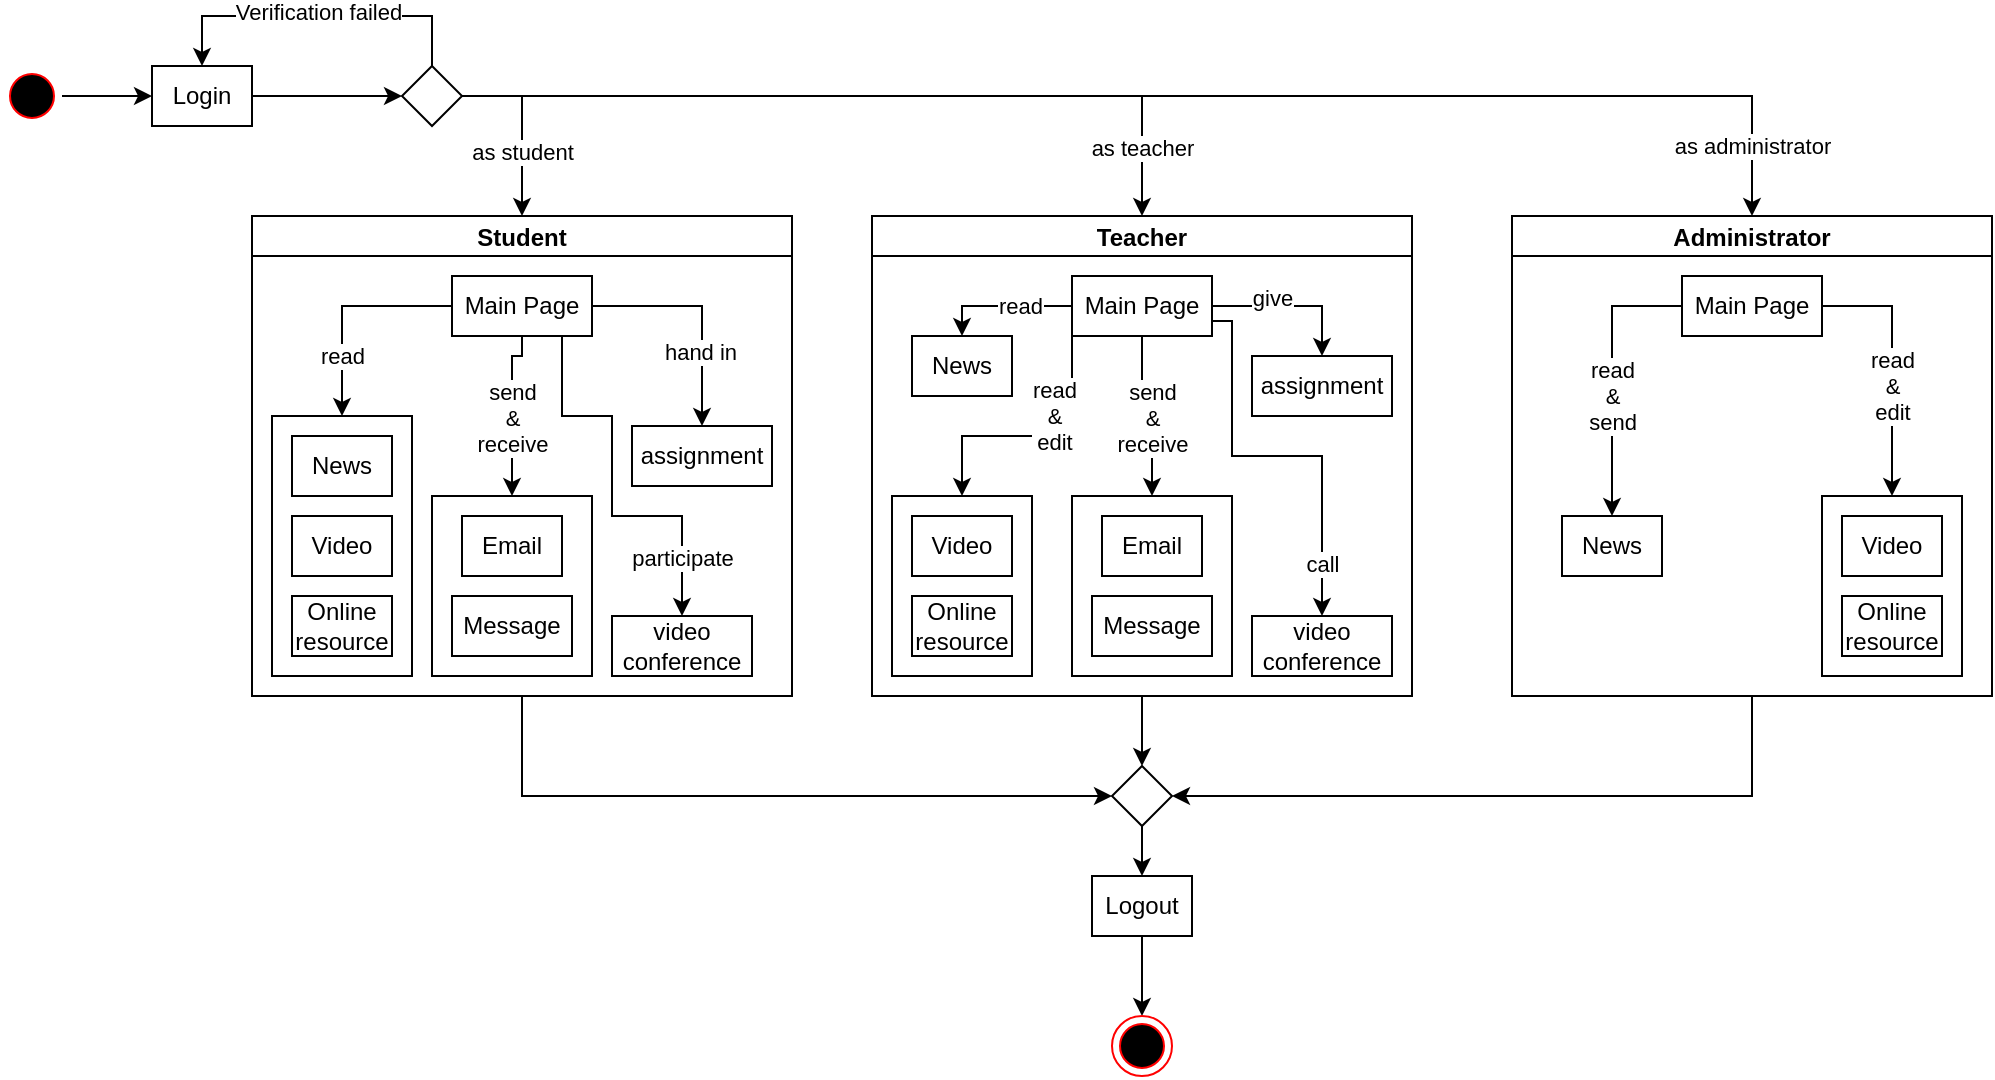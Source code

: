<mxfile version="20.5.1" type="github">
  <diagram name="Page-1" id="58cdce13-f638-feb5-8d6f-7d28b1aa9fa0">
    <mxGraphModel dx="1469" dy="707" grid="1" gridSize="10" guides="1" tooltips="1" connect="1" arrows="1" fold="1" page="1" pageScale="1" pageWidth="1100" pageHeight="850" background="none" math="0" shadow="0">
      <root>
        <mxCell id="0" />
        <mxCell id="1" parent="0" />
        <mxCell id="KCOzz6u0m4-Kenj9s5ZC-12" style="edgeStyle=orthogonalEdgeStyle;rounded=0;orthogonalLoop=1;jettySize=auto;html=1;entryX=0;entryY=0.5;entryDx=0;entryDy=0;exitX=1;exitY=0.5;exitDx=0;exitDy=0;" parent="1" source="KCOzz6u0m4-Kenj9s5ZC-3" target="KCOzz6u0m4-Kenj9s5ZC-9" edge="1">
          <mxGeometry relative="1" as="geometry" />
        </mxCell>
        <mxCell id="KCOzz6u0m4-Kenj9s5ZC-3" value="Login" style="whiteSpace=wrap;html=1;fillColor=#FFFFFF;" parent="1" vertex="1">
          <mxGeometry x="80" y="45" width="50" height="30" as="geometry" />
        </mxCell>
        <mxCell id="KCOzz6u0m4-Kenj9s5ZC-18" style="edgeStyle=orthogonalEdgeStyle;rounded=0;orthogonalLoop=1;jettySize=auto;html=1;entryX=0.5;entryY=0;entryDx=0;entryDy=0;exitX=0.5;exitY=0;exitDx=0;exitDy=0;" parent="1" source="KCOzz6u0m4-Kenj9s5ZC-9" target="KCOzz6u0m4-Kenj9s5ZC-3" edge="1">
          <mxGeometry relative="1" as="geometry">
            <mxPoint x="105" y="40" as="targetPoint" />
            <Array as="points">
              <mxPoint x="105" y="20" />
            </Array>
          </mxGeometry>
        </mxCell>
        <mxCell id="KCOzz6u0m4-Kenj9s5ZC-23" value="Verification failed" style="edgeLabel;html=1;align=center;verticalAlign=middle;resizable=0;points=[];" parent="KCOzz6u0m4-Kenj9s5ZC-18" vertex="1" connectable="0">
          <mxGeometry x="-0.149" y="-2" relative="1" as="geometry">
            <mxPoint x="-12" as="offset" />
          </mxGeometry>
        </mxCell>
        <mxCell id="KCOzz6u0m4-Kenj9s5ZC-20" style="edgeStyle=orthogonalEdgeStyle;rounded=0;orthogonalLoop=1;jettySize=auto;html=1;exitX=1;exitY=0.5;exitDx=0;exitDy=0;entryX=0.5;entryY=0;entryDx=0;entryDy=0;" parent="1" source="KCOzz6u0m4-Kenj9s5ZC-9" target="cIWhWWeFNLBLnTHx8Qie-116" edge="1">
          <mxGeometry relative="1" as="geometry">
            <mxPoint x="980.029" y="120" as="targetPoint" />
          </mxGeometry>
        </mxCell>
        <mxCell id="KCOzz6u0m4-Kenj9s5ZC-32" value="as administrator" style="edgeLabel;html=1;align=center;verticalAlign=middle;resizable=0;points=[];" parent="KCOzz6u0m4-Kenj9s5ZC-20" vertex="1" connectable="0">
          <mxGeometry x="0.921" y="1" relative="1" as="geometry">
            <mxPoint x="-1" y="-7" as="offset" />
          </mxGeometry>
        </mxCell>
        <mxCell id="KCOzz6u0m4-Kenj9s5ZC-29" style="edgeStyle=orthogonalEdgeStyle;rounded=0;orthogonalLoop=1;jettySize=auto;html=1;exitX=1;exitY=0.5;exitDx=0;exitDy=0;entryX=0.5;entryY=0;entryDx=0;entryDy=0;" parent="1" source="KCOzz6u0m4-Kenj9s5ZC-9" target="cIWhWWeFNLBLnTHx8Qie-92" edge="1">
          <mxGeometry relative="1" as="geometry">
            <mxPoint x="585" y="120" as="targetPoint" />
          </mxGeometry>
        </mxCell>
        <mxCell id="KCOzz6u0m4-Kenj9s5ZC-31" value="as teacher" style="edgeLabel;html=1;align=center;verticalAlign=middle;resizable=0;points=[];" parent="KCOzz6u0m4-Kenj9s5ZC-29" vertex="1" connectable="0">
          <mxGeometry x="0.874" y="1" relative="1" as="geometry">
            <mxPoint x="-1" y="-9" as="offset" />
          </mxGeometry>
        </mxCell>
        <mxCell id="KCOzz6u0m4-Kenj9s5ZC-9" value="" style="rhombus;whiteSpace=wrap;html=1;fillColor=#FFFFFF;" parent="1" vertex="1">
          <mxGeometry x="205" y="45" width="30" height="30" as="geometry" />
        </mxCell>
        <mxCell id="KCOzz6u0m4-Kenj9s5ZC-13" style="edgeStyle=orthogonalEdgeStyle;rounded=0;orthogonalLoop=1;jettySize=auto;html=1;entryX=0;entryY=0.5;entryDx=0;entryDy=0;exitX=1;exitY=0.5;exitDx=0;exitDy=0;" parent="1" source="KCOzz6u0m4-Kenj9s5ZC-10" target="KCOzz6u0m4-Kenj9s5ZC-3" edge="1">
          <mxGeometry relative="1" as="geometry">
            <mxPoint x="30" y="60" as="sourcePoint" />
          </mxGeometry>
        </mxCell>
        <mxCell id="KCOzz6u0m4-Kenj9s5ZC-10" value="" style="ellipse;html=1;shape=startState;fillColor=#000000;strokeColor=#ff0000;" parent="1" vertex="1">
          <mxGeometry x="5" y="45" width="30" height="30" as="geometry" />
        </mxCell>
        <mxCell id="KCOzz6u0m4-Kenj9s5ZC-26" value="" style="endArrow=classic;html=1;rounded=0;entryX=0.5;entryY=0;entryDx=0;entryDy=0;exitX=1;exitY=0.5;exitDx=0;exitDy=0;" parent="1" source="KCOzz6u0m4-Kenj9s5ZC-9" target="cIWhWWeFNLBLnTHx8Qie-58" edge="1">
          <mxGeometry width="50" height="50" relative="1" as="geometry">
            <mxPoint x="260" y="60" as="sourcePoint" />
            <mxPoint x="320" y="120" as="targetPoint" />
            <Array as="points">
              <mxPoint x="265" y="60" />
            </Array>
          </mxGeometry>
        </mxCell>
        <mxCell id="KCOzz6u0m4-Kenj9s5ZC-30" value="as student" style="edgeLabel;html=1;align=center;verticalAlign=middle;resizable=0;points=[];" parent="KCOzz6u0m4-Kenj9s5ZC-26" vertex="1" connectable="0">
          <mxGeometry x="0.067" y="-2" relative="1" as="geometry">
            <mxPoint x="2" y="10" as="offset" />
          </mxGeometry>
        </mxCell>
        <mxCell id="cIWhWWeFNLBLnTHx8Qie-141" style="edgeStyle=orthogonalEdgeStyle;rounded=0;orthogonalLoop=1;jettySize=auto;html=1;entryX=0;entryY=0.5;entryDx=0;entryDy=0;fontSize=11;exitX=0.5;exitY=1;exitDx=0;exitDy=0;" edge="1" parent="1" source="cIWhWWeFNLBLnTHx8Qie-58" target="cIWhWWeFNLBLnTHx8Qie-140">
          <mxGeometry relative="1" as="geometry" />
        </mxCell>
        <mxCell id="cIWhWWeFNLBLnTHx8Qie-58" value="Student" style="swimlane;fillColor=#FFFFFF;startSize=20;" vertex="1" parent="1">
          <mxGeometry x="130" y="120" width="270" height="240" as="geometry">
            <mxRectangle x="160" y="120" width="90" height="30" as="alternateBounds" />
          </mxGeometry>
        </mxCell>
        <mxCell id="cIWhWWeFNLBLnTHx8Qie-61" style="edgeStyle=orthogonalEdgeStyle;rounded=0;orthogonalLoop=1;jettySize=auto;html=1;exitX=1;exitY=0.5;exitDx=0;exitDy=0;fontSize=11;entryX=0.5;entryY=0;entryDx=0;entryDy=0;" edge="1" parent="cIWhWWeFNLBLnTHx8Qie-58" source="cIWhWWeFNLBLnTHx8Qie-63" target="cIWhWWeFNLBLnTHx8Qie-78">
          <mxGeometry relative="1" as="geometry">
            <mxPoint x="235" y="80" as="targetPoint" />
          </mxGeometry>
        </mxCell>
        <mxCell id="cIWhWWeFNLBLnTHx8Qie-87" value="hand in" style="edgeLabel;html=1;align=center;verticalAlign=middle;resizable=0;points=[];fontSize=11;" vertex="1" connectable="0" parent="cIWhWWeFNLBLnTHx8Qie-61">
          <mxGeometry x="0.344" y="-1" relative="1" as="geometry">
            <mxPoint as="offset" />
          </mxGeometry>
        </mxCell>
        <mxCell id="cIWhWWeFNLBLnTHx8Qie-62" style="edgeStyle=orthogonalEdgeStyle;rounded=0;orthogonalLoop=1;jettySize=auto;html=1;exitX=0.5;exitY=1;exitDx=0;exitDy=0;fontSize=11;entryX=0.5;entryY=0;entryDx=0;entryDy=0;" edge="1" parent="cIWhWWeFNLBLnTHx8Qie-58" source="cIWhWWeFNLBLnTHx8Qie-63" target="cIWhWWeFNLBLnTHx8Qie-75">
          <mxGeometry relative="1" as="geometry">
            <Array as="points">
              <mxPoint x="155" y="100" />
              <mxPoint x="180" y="100" />
              <mxPoint x="180" y="150" />
              <mxPoint x="215" y="150" />
            </Array>
            <mxPoint x="190" y="195" as="targetPoint" />
          </mxGeometry>
        </mxCell>
        <mxCell id="cIWhWWeFNLBLnTHx8Qie-88" value="participate" style="edgeLabel;html=1;align=center;verticalAlign=middle;resizable=0;points=[];fontSize=11;" vertex="1" connectable="0" parent="cIWhWWeFNLBLnTHx8Qie-62">
          <mxGeometry x="0.677" y="1" relative="1" as="geometry">
            <mxPoint x="-1" y="6" as="offset" />
          </mxGeometry>
        </mxCell>
        <mxCell id="cIWhWWeFNLBLnTHx8Qie-90" style="edgeStyle=orthogonalEdgeStyle;rounded=0;orthogonalLoop=1;jettySize=auto;html=1;fontSize=11;" edge="1" parent="cIWhWWeFNLBLnTHx8Qie-58" source="cIWhWWeFNLBLnTHx8Qie-63" target="cIWhWWeFNLBLnTHx8Qie-83">
          <mxGeometry relative="1" as="geometry">
            <Array as="points">
              <mxPoint x="135" y="70" />
              <mxPoint x="130" y="70" />
            </Array>
          </mxGeometry>
        </mxCell>
        <mxCell id="cIWhWWeFNLBLnTHx8Qie-91" value="send&lt;br&gt;&amp;amp;&lt;br&gt;receive" style="edgeLabel;html=1;align=center;verticalAlign=middle;resizable=0;points=[];fontSize=11;" vertex="1" connectable="0" parent="cIWhWWeFNLBLnTHx8Qie-90">
          <mxGeometry x="-0.094" y="1" relative="1" as="geometry">
            <mxPoint x="-1" y="7" as="offset" />
          </mxGeometry>
        </mxCell>
        <mxCell id="cIWhWWeFNLBLnTHx8Qie-63" value="Main Page" style="whiteSpace=wrap;html=1;fillColor=#FFFFFF;" vertex="1" parent="cIWhWWeFNLBLnTHx8Qie-58">
          <mxGeometry x="100" y="30" width="70" height="30" as="geometry" />
        </mxCell>
        <mxCell id="cIWhWWeFNLBLnTHx8Qie-81" value="" style="group" vertex="1" connectable="0" parent="cIWhWWeFNLBLnTHx8Qie-58">
          <mxGeometry x="10" y="100" width="70" height="130" as="geometry" />
        </mxCell>
        <mxCell id="cIWhWWeFNLBLnTHx8Qie-80" value="" style="rounded=0;whiteSpace=wrap;html=1;fontSize=11;" vertex="1" parent="cIWhWWeFNLBLnTHx8Qie-81">
          <mxGeometry width="70" height="130" as="geometry" />
        </mxCell>
        <mxCell id="cIWhWWeFNLBLnTHx8Qie-70" value="News" style="whiteSpace=wrap;html=1;fillColor=#FFFFFF;" vertex="1" parent="cIWhWWeFNLBLnTHx8Qie-81">
          <mxGeometry x="10" y="10" width="50" height="30" as="geometry" />
        </mxCell>
        <mxCell id="cIWhWWeFNLBLnTHx8Qie-71" value="Video" style="whiteSpace=wrap;html=1;fillColor=#FFFFFF;" vertex="1" parent="cIWhWWeFNLBLnTHx8Qie-81">
          <mxGeometry x="10" y="50" width="50" height="30" as="geometry" />
        </mxCell>
        <mxCell id="cIWhWWeFNLBLnTHx8Qie-72" value="Online resource" style="whiteSpace=wrap;html=1;fillColor=#FFFFFF;" vertex="1" parent="cIWhWWeFNLBLnTHx8Qie-81">
          <mxGeometry x="10" y="90" width="50" height="30" as="geometry" />
        </mxCell>
        <mxCell id="cIWhWWeFNLBLnTHx8Qie-59" style="edgeStyle=orthogonalEdgeStyle;rounded=0;orthogonalLoop=1;jettySize=auto;html=1;fontSize=11;entryX=0.5;entryY=0;entryDx=0;entryDy=0;exitX=0;exitY=0.5;exitDx=0;exitDy=0;" edge="1" parent="cIWhWWeFNLBLnTHx8Qie-58" source="cIWhWWeFNLBLnTHx8Qie-63" target="cIWhWWeFNLBLnTHx8Qie-80">
          <mxGeometry relative="1" as="geometry">
            <mxPoint x="45" y="80" as="targetPoint" />
          </mxGeometry>
        </mxCell>
        <mxCell id="cIWhWWeFNLBLnTHx8Qie-82" value="read" style="edgeLabel;html=1;align=center;verticalAlign=middle;resizable=0;points=[];fontSize=11;" vertex="1" connectable="0" parent="cIWhWWeFNLBLnTHx8Qie-59">
          <mxGeometry x="-0.203" y="-1" relative="1" as="geometry">
            <mxPoint x="-11" y="26" as="offset" />
          </mxGeometry>
        </mxCell>
        <mxCell id="cIWhWWeFNLBLnTHx8Qie-84" value="" style="group" vertex="1" connectable="0" parent="cIWhWWeFNLBLnTHx8Qie-58">
          <mxGeometry x="90" y="140" width="80" height="90" as="geometry" />
        </mxCell>
        <mxCell id="cIWhWWeFNLBLnTHx8Qie-83" value="" style="rounded=0;whiteSpace=wrap;html=1;fontSize=11;" vertex="1" parent="cIWhWWeFNLBLnTHx8Qie-84">
          <mxGeometry width="80" height="90" as="geometry" />
        </mxCell>
        <mxCell id="cIWhWWeFNLBLnTHx8Qie-66" value="Email" style="whiteSpace=wrap;html=1;fillColor=#FFFFFF;" vertex="1" parent="cIWhWWeFNLBLnTHx8Qie-84">
          <mxGeometry x="15" y="10" width="50" height="30" as="geometry" />
        </mxCell>
        <mxCell id="cIWhWWeFNLBLnTHx8Qie-67" value="Message" style="whiteSpace=wrap;html=1;fillColor=#FFFFFF;" vertex="1" parent="cIWhWWeFNLBLnTHx8Qie-84">
          <mxGeometry x="10" y="50" width="60" height="30" as="geometry" />
        </mxCell>
        <mxCell id="cIWhWWeFNLBLnTHx8Qie-75" value="video conference" style="whiteSpace=wrap;html=1;fillColor=#FFFFFF;" vertex="1" parent="cIWhWWeFNLBLnTHx8Qie-58">
          <mxGeometry x="180" y="200" width="70" height="30" as="geometry" />
        </mxCell>
        <mxCell id="cIWhWWeFNLBLnTHx8Qie-78" value="assignment" style="whiteSpace=wrap;html=1;fillColor=#FFFFFF;" vertex="1" parent="cIWhWWeFNLBLnTHx8Qie-58">
          <mxGeometry x="190" y="105" width="70" height="30" as="geometry" />
        </mxCell>
        <mxCell id="cIWhWWeFNLBLnTHx8Qie-142" style="edgeStyle=orthogonalEdgeStyle;rounded=0;orthogonalLoop=1;jettySize=auto;html=1;exitX=0.5;exitY=1;exitDx=0;exitDy=0;entryX=0.5;entryY=0;entryDx=0;entryDy=0;fontSize=11;" edge="1" parent="1" source="cIWhWWeFNLBLnTHx8Qie-92" target="cIWhWWeFNLBLnTHx8Qie-140">
          <mxGeometry relative="1" as="geometry" />
        </mxCell>
        <mxCell id="cIWhWWeFNLBLnTHx8Qie-92" value="Teacher" style="swimlane;fillColor=#FFFFFF;startSize=20;" vertex="1" parent="1">
          <mxGeometry x="440" y="120" width="270" height="240" as="geometry">
            <mxRectangle x="160" y="120" width="90" height="30" as="alternateBounds" />
          </mxGeometry>
        </mxCell>
        <mxCell id="cIWhWWeFNLBLnTHx8Qie-93" style="edgeStyle=orthogonalEdgeStyle;rounded=0;orthogonalLoop=1;jettySize=auto;html=1;exitX=1;exitY=0.5;exitDx=0;exitDy=0;fontSize=11;entryX=0.5;entryY=0;entryDx=0;entryDy=0;" edge="1" parent="cIWhWWeFNLBLnTHx8Qie-92" source="cIWhWWeFNLBLnTHx8Qie-99" target="cIWhWWeFNLBLnTHx8Qie-112">
          <mxGeometry relative="1" as="geometry">
            <mxPoint x="235" y="80" as="targetPoint" />
          </mxGeometry>
        </mxCell>
        <mxCell id="cIWhWWeFNLBLnTHx8Qie-94" value="give" style="edgeLabel;html=1;align=center;verticalAlign=middle;resizable=0;points=[];fontSize=11;" vertex="1" connectable="0" parent="cIWhWWeFNLBLnTHx8Qie-93">
          <mxGeometry x="0.344" y="-1" relative="1" as="geometry">
            <mxPoint x="-24" y="-5" as="offset" />
          </mxGeometry>
        </mxCell>
        <mxCell id="cIWhWWeFNLBLnTHx8Qie-95" style="edgeStyle=orthogonalEdgeStyle;rounded=0;orthogonalLoop=1;jettySize=auto;html=1;exitX=1;exitY=0.75;exitDx=0;exitDy=0;fontSize=11;entryX=0.5;entryY=0;entryDx=0;entryDy=0;" edge="1" parent="cIWhWWeFNLBLnTHx8Qie-92" source="cIWhWWeFNLBLnTHx8Qie-99" target="cIWhWWeFNLBLnTHx8Qie-111">
          <mxGeometry relative="1" as="geometry">
            <Array as="points">
              <mxPoint x="180" y="53" />
              <mxPoint x="180" y="120" />
              <mxPoint x="225" y="120" />
            </Array>
            <mxPoint x="190" y="195" as="targetPoint" />
          </mxGeometry>
        </mxCell>
        <mxCell id="cIWhWWeFNLBLnTHx8Qie-96" value="call" style="edgeLabel;html=1;align=center;verticalAlign=middle;resizable=0;points=[];fontSize=11;" vertex="1" connectable="0" parent="cIWhWWeFNLBLnTHx8Qie-95">
          <mxGeometry x="0.677" y="1" relative="1" as="geometry">
            <mxPoint x="-1" y="6" as="offset" />
          </mxGeometry>
        </mxCell>
        <mxCell id="cIWhWWeFNLBLnTHx8Qie-97" style="edgeStyle=orthogonalEdgeStyle;rounded=0;orthogonalLoop=1;jettySize=auto;html=1;fontSize=11;entryX=0.5;entryY=0;entryDx=0;entryDy=0;exitX=0.5;exitY=1;exitDx=0;exitDy=0;" edge="1" parent="cIWhWWeFNLBLnTHx8Qie-92" source="cIWhWWeFNLBLnTHx8Qie-99" target="cIWhWWeFNLBLnTHx8Qie-108">
          <mxGeometry relative="1" as="geometry" />
        </mxCell>
        <mxCell id="cIWhWWeFNLBLnTHx8Qie-98" value="send&lt;br&gt;&amp;amp;&lt;br&gt;receive" style="edgeLabel;html=1;align=center;verticalAlign=middle;resizable=0;points=[];fontSize=11;" vertex="1" connectable="0" parent="cIWhWWeFNLBLnTHx8Qie-97">
          <mxGeometry x="-0.094" y="1" relative="1" as="geometry">
            <mxPoint x="4" y="2" as="offset" />
          </mxGeometry>
        </mxCell>
        <mxCell id="cIWhWWeFNLBLnTHx8Qie-114" style="edgeStyle=orthogonalEdgeStyle;rounded=0;orthogonalLoop=1;jettySize=auto;html=1;entryX=0.5;entryY=0;entryDx=0;entryDy=0;fontSize=11;" edge="1" parent="cIWhWWeFNLBLnTHx8Qie-92" source="cIWhWWeFNLBLnTHx8Qie-99" target="cIWhWWeFNLBLnTHx8Qie-101">
          <mxGeometry relative="1" as="geometry">
            <Array as="points">
              <mxPoint x="100" y="110" />
              <mxPoint x="45" y="110" />
            </Array>
          </mxGeometry>
        </mxCell>
        <mxCell id="cIWhWWeFNLBLnTHx8Qie-115" value="read&lt;br&gt;&amp;amp;&lt;br&gt;edit" style="edgeLabel;html=1;align=center;verticalAlign=middle;resizable=0;points=[];fontSize=11;" vertex="1" connectable="0" parent="cIWhWWeFNLBLnTHx8Qie-114">
          <mxGeometry x="0.058" y="1" relative="1" as="geometry">
            <mxPoint x="12" y="-11" as="offset" />
          </mxGeometry>
        </mxCell>
        <mxCell id="cIWhWWeFNLBLnTHx8Qie-99" value="Main Page" style="whiteSpace=wrap;html=1;fillColor=#FFFFFF;" vertex="1" parent="cIWhWWeFNLBLnTHx8Qie-92">
          <mxGeometry x="100" y="30" width="70" height="30" as="geometry" />
        </mxCell>
        <mxCell id="cIWhWWeFNLBLnTHx8Qie-105" style="edgeStyle=orthogonalEdgeStyle;rounded=0;orthogonalLoop=1;jettySize=auto;html=1;fontSize=11;exitX=0;exitY=0.5;exitDx=0;exitDy=0;entryX=0.5;entryY=0;entryDx=0;entryDy=0;" edge="1" parent="cIWhWWeFNLBLnTHx8Qie-92" source="cIWhWWeFNLBLnTHx8Qie-99" target="cIWhWWeFNLBLnTHx8Qie-102">
          <mxGeometry relative="1" as="geometry">
            <mxPoint x="45" y="60" as="targetPoint" />
            <Array as="points">
              <mxPoint x="45" y="45" />
            </Array>
          </mxGeometry>
        </mxCell>
        <mxCell id="cIWhWWeFNLBLnTHx8Qie-106" value="read" style="edgeLabel;html=1;align=center;verticalAlign=middle;resizable=0;points=[];fontSize=11;" vertex="1" connectable="0" parent="cIWhWWeFNLBLnTHx8Qie-105">
          <mxGeometry x="-0.203" y="-1" relative="1" as="geometry">
            <mxPoint x="2" y="1" as="offset" />
          </mxGeometry>
        </mxCell>
        <mxCell id="cIWhWWeFNLBLnTHx8Qie-111" value="video conference" style="whiteSpace=wrap;html=1;fillColor=#FFFFFF;" vertex="1" parent="cIWhWWeFNLBLnTHx8Qie-92">
          <mxGeometry x="190" y="200" width="70" height="30" as="geometry" />
        </mxCell>
        <mxCell id="cIWhWWeFNLBLnTHx8Qie-112" value="assignment" style="whiteSpace=wrap;html=1;fillColor=#FFFFFF;" vertex="1" parent="cIWhWWeFNLBLnTHx8Qie-92">
          <mxGeometry x="190" y="70" width="70" height="30" as="geometry" />
        </mxCell>
        <mxCell id="cIWhWWeFNLBLnTHx8Qie-102" value="News" style="whiteSpace=wrap;html=1;fillColor=#FFFFFF;" vertex="1" parent="cIWhWWeFNLBLnTHx8Qie-92">
          <mxGeometry x="20" y="60" width="50" height="30" as="geometry" />
        </mxCell>
        <mxCell id="cIWhWWeFNLBLnTHx8Qie-113" value="" style="group" vertex="1" connectable="0" parent="cIWhWWeFNLBLnTHx8Qie-92">
          <mxGeometry x="10" y="140" width="70" height="90" as="geometry" />
        </mxCell>
        <mxCell id="cIWhWWeFNLBLnTHx8Qie-101" value="" style="rounded=0;whiteSpace=wrap;html=1;fontSize=11;" vertex="1" parent="cIWhWWeFNLBLnTHx8Qie-113">
          <mxGeometry width="70" height="90" as="geometry" />
        </mxCell>
        <mxCell id="cIWhWWeFNLBLnTHx8Qie-103" value="Video" style="whiteSpace=wrap;html=1;fillColor=#FFFFFF;" vertex="1" parent="cIWhWWeFNLBLnTHx8Qie-113">
          <mxGeometry x="10" y="10" width="50" height="30" as="geometry" />
        </mxCell>
        <mxCell id="cIWhWWeFNLBLnTHx8Qie-104" value="Online resource" style="whiteSpace=wrap;html=1;fillColor=#FFFFFF;" vertex="1" parent="cIWhWWeFNLBLnTHx8Qie-113">
          <mxGeometry x="10" y="50" width="50" height="30" as="geometry" />
        </mxCell>
        <mxCell id="cIWhWWeFNLBLnTHx8Qie-107" value="" style="group" vertex="1" connectable="0" parent="cIWhWWeFNLBLnTHx8Qie-92">
          <mxGeometry x="100" y="140" width="80" height="90" as="geometry" />
        </mxCell>
        <mxCell id="cIWhWWeFNLBLnTHx8Qie-108" value="" style="rounded=0;whiteSpace=wrap;html=1;fontSize=11;" vertex="1" parent="cIWhWWeFNLBLnTHx8Qie-107">
          <mxGeometry width="80" height="90" as="geometry" />
        </mxCell>
        <mxCell id="cIWhWWeFNLBLnTHx8Qie-109" value="Email" style="whiteSpace=wrap;html=1;fillColor=#FFFFFF;" vertex="1" parent="cIWhWWeFNLBLnTHx8Qie-107">
          <mxGeometry x="15" y="10" width="50" height="30" as="geometry" />
        </mxCell>
        <mxCell id="cIWhWWeFNLBLnTHx8Qie-110" value="Message" style="whiteSpace=wrap;html=1;fillColor=#FFFFFF;" vertex="1" parent="cIWhWWeFNLBLnTHx8Qie-107">
          <mxGeometry x="10" y="50" width="60" height="30" as="geometry" />
        </mxCell>
        <mxCell id="cIWhWWeFNLBLnTHx8Qie-155" style="edgeStyle=orthogonalEdgeStyle;rounded=0;orthogonalLoop=1;jettySize=auto;html=1;exitX=0.5;exitY=1;exitDx=0;exitDy=0;entryX=1;entryY=0.5;entryDx=0;entryDy=0;fontSize=11;" edge="1" parent="1" source="cIWhWWeFNLBLnTHx8Qie-116" target="cIWhWWeFNLBLnTHx8Qie-140">
          <mxGeometry relative="1" as="geometry" />
        </mxCell>
        <mxCell id="cIWhWWeFNLBLnTHx8Qie-116" value="Administrator" style="swimlane;fillColor=#FFFFFF;startSize=20;" vertex="1" parent="1">
          <mxGeometry x="760" y="120" width="240" height="240" as="geometry">
            <mxRectangle x="160" y="120" width="90" height="30" as="alternateBounds" />
          </mxGeometry>
        </mxCell>
        <mxCell id="cIWhWWeFNLBLnTHx8Qie-123" style="edgeStyle=orthogonalEdgeStyle;rounded=0;orthogonalLoop=1;jettySize=auto;html=1;entryX=0.5;entryY=0;entryDx=0;entryDy=0;fontSize=11;exitX=1;exitY=0.5;exitDx=0;exitDy=0;" edge="1" parent="cIWhWWeFNLBLnTHx8Qie-116" source="cIWhWWeFNLBLnTHx8Qie-125" target="cIWhWWeFNLBLnTHx8Qie-132">
          <mxGeometry relative="1" as="geometry">
            <Array as="points">
              <mxPoint x="190" y="45" />
            </Array>
          </mxGeometry>
        </mxCell>
        <mxCell id="cIWhWWeFNLBLnTHx8Qie-124" value="read&lt;br&gt;&amp;amp;&lt;br&gt;edit" style="edgeLabel;html=1;align=center;verticalAlign=middle;resizable=0;points=[];fontSize=11;" vertex="1" connectable="0" parent="cIWhWWeFNLBLnTHx8Qie-123">
          <mxGeometry x="0.058" y="1" relative="1" as="geometry">
            <mxPoint x="-1" y="6" as="offset" />
          </mxGeometry>
        </mxCell>
        <mxCell id="cIWhWWeFNLBLnTHx8Qie-125" value="Main Page" style="whiteSpace=wrap;html=1;fillColor=#FFFFFF;" vertex="1" parent="cIWhWWeFNLBLnTHx8Qie-116">
          <mxGeometry x="85" y="30" width="70" height="30" as="geometry" />
        </mxCell>
        <mxCell id="cIWhWWeFNLBLnTHx8Qie-126" style="edgeStyle=orthogonalEdgeStyle;rounded=0;orthogonalLoop=1;jettySize=auto;html=1;fontSize=11;exitX=0;exitY=0.5;exitDx=0;exitDy=0;entryX=0.5;entryY=0;entryDx=0;entryDy=0;" edge="1" parent="cIWhWWeFNLBLnTHx8Qie-116" source="cIWhWWeFNLBLnTHx8Qie-125" target="cIWhWWeFNLBLnTHx8Qie-130">
          <mxGeometry relative="1" as="geometry">
            <mxPoint x="30" y="60" as="targetPoint" />
          </mxGeometry>
        </mxCell>
        <mxCell id="cIWhWWeFNLBLnTHx8Qie-127" value="read&lt;br&gt;&amp;amp;&lt;br&gt;send" style="edgeLabel;html=1;align=center;verticalAlign=middle;resizable=0;points=[];fontSize=11;" vertex="1" connectable="0" parent="cIWhWWeFNLBLnTHx8Qie-126">
          <mxGeometry x="-0.203" y="-1" relative="1" as="geometry">
            <mxPoint x="1" y="24" as="offset" />
          </mxGeometry>
        </mxCell>
        <mxCell id="cIWhWWeFNLBLnTHx8Qie-130" value="News" style="whiteSpace=wrap;html=1;fillColor=#FFFFFF;" vertex="1" parent="cIWhWWeFNLBLnTHx8Qie-116">
          <mxGeometry x="25" y="150" width="50" height="30" as="geometry" />
        </mxCell>
        <mxCell id="cIWhWWeFNLBLnTHx8Qie-131" value="" style="group" vertex="1" connectable="0" parent="cIWhWWeFNLBLnTHx8Qie-116">
          <mxGeometry x="155" y="140" width="70" height="90" as="geometry" />
        </mxCell>
        <mxCell id="cIWhWWeFNLBLnTHx8Qie-132" value="" style="rounded=0;whiteSpace=wrap;html=1;fontSize=11;" vertex="1" parent="cIWhWWeFNLBLnTHx8Qie-131">
          <mxGeometry width="70" height="90" as="geometry" />
        </mxCell>
        <mxCell id="cIWhWWeFNLBLnTHx8Qie-133" value="Video" style="whiteSpace=wrap;html=1;fillColor=#FFFFFF;" vertex="1" parent="cIWhWWeFNLBLnTHx8Qie-131">
          <mxGeometry x="10" y="10" width="50" height="30" as="geometry" />
        </mxCell>
        <mxCell id="cIWhWWeFNLBLnTHx8Qie-134" value="Online resource" style="whiteSpace=wrap;html=1;fillColor=#FFFFFF;" vertex="1" parent="cIWhWWeFNLBLnTHx8Qie-131">
          <mxGeometry x="10" y="50" width="50" height="30" as="geometry" />
        </mxCell>
        <mxCell id="cIWhWWeFNLBLnTHx8Qie-158" style="edgeStyle=orthogonalEdgeStyle;rounded=0;orthogonalLoop=1;jettySize=auto;html=1;exitX=0.5;exitY=1;exitDx=0;exitDy=0;entryX=0.5;entryY=0;entryDx=0;entryDy=0;fontSize=11;" edge="1" parent="1" source="cIWhWWeFNLBLnTHx8Qie-140" target="cIWhWWeFNLBLnTHx8Qie-157">
          <mxGeometry relative="1" as="geometry" />
        </mxCell>
        <mxCell id="cIWhWWeFNLBLnTHx8Qie-140" value="" style="rhombus;whiteSpace=wrap;html=1;fillColor=#FFFFFF;" vertex="1" parent="1">
          <mxGeometry x="560" y="395" width="30" height="30" as="geometry" />
        </mxCell>
        <mxCell id="cIWhWWeFNLBLnTHx8Qie-161" style="edgeStyle=orthogonalEdgeStyle;rounded=0;orthogonalLoop=1;jettySize=auto;html=1;exitX=0.5;exitY=1;exitDx=0;exitDy=0;entryX=0.5;entryY=0;entryDx=0;entryDy=0;fontSize=11;" edge="1" parent="1" source="cIWhWWeFNLBLnTHx8Qie-157" target="cIWhWWeFNLBLnTHx8Qie-159">
          <mxGeometry relative="1" as="geometry" />
        </mxCell>
        <mxCell id="cIWhWWeFNLBLnTHx8Qie-157" value="Logout" style="whiteSpace=wrap;html=1;fillColor=#FFFFFF;" vertex="1" parent="1">
          <mxGeometry x="550" y="450" width="50" height="30" as="geometry" />
        </mxCell>
        <mxCell id="cIWhWWeFNLBLnTHx8Qie-159" value="" style="ellipse;html=1;shape=endState;fillColor=#000000;strokeColor=#ff0000;fontSize=11;" vertex="1" parent="1">
          <mxGeometry x="560" y="520" width="30" height="30" as="geometry" />
        </mxCell>
      </root>
    </mxGraphModel>
  </diagram>
</mxfile>
